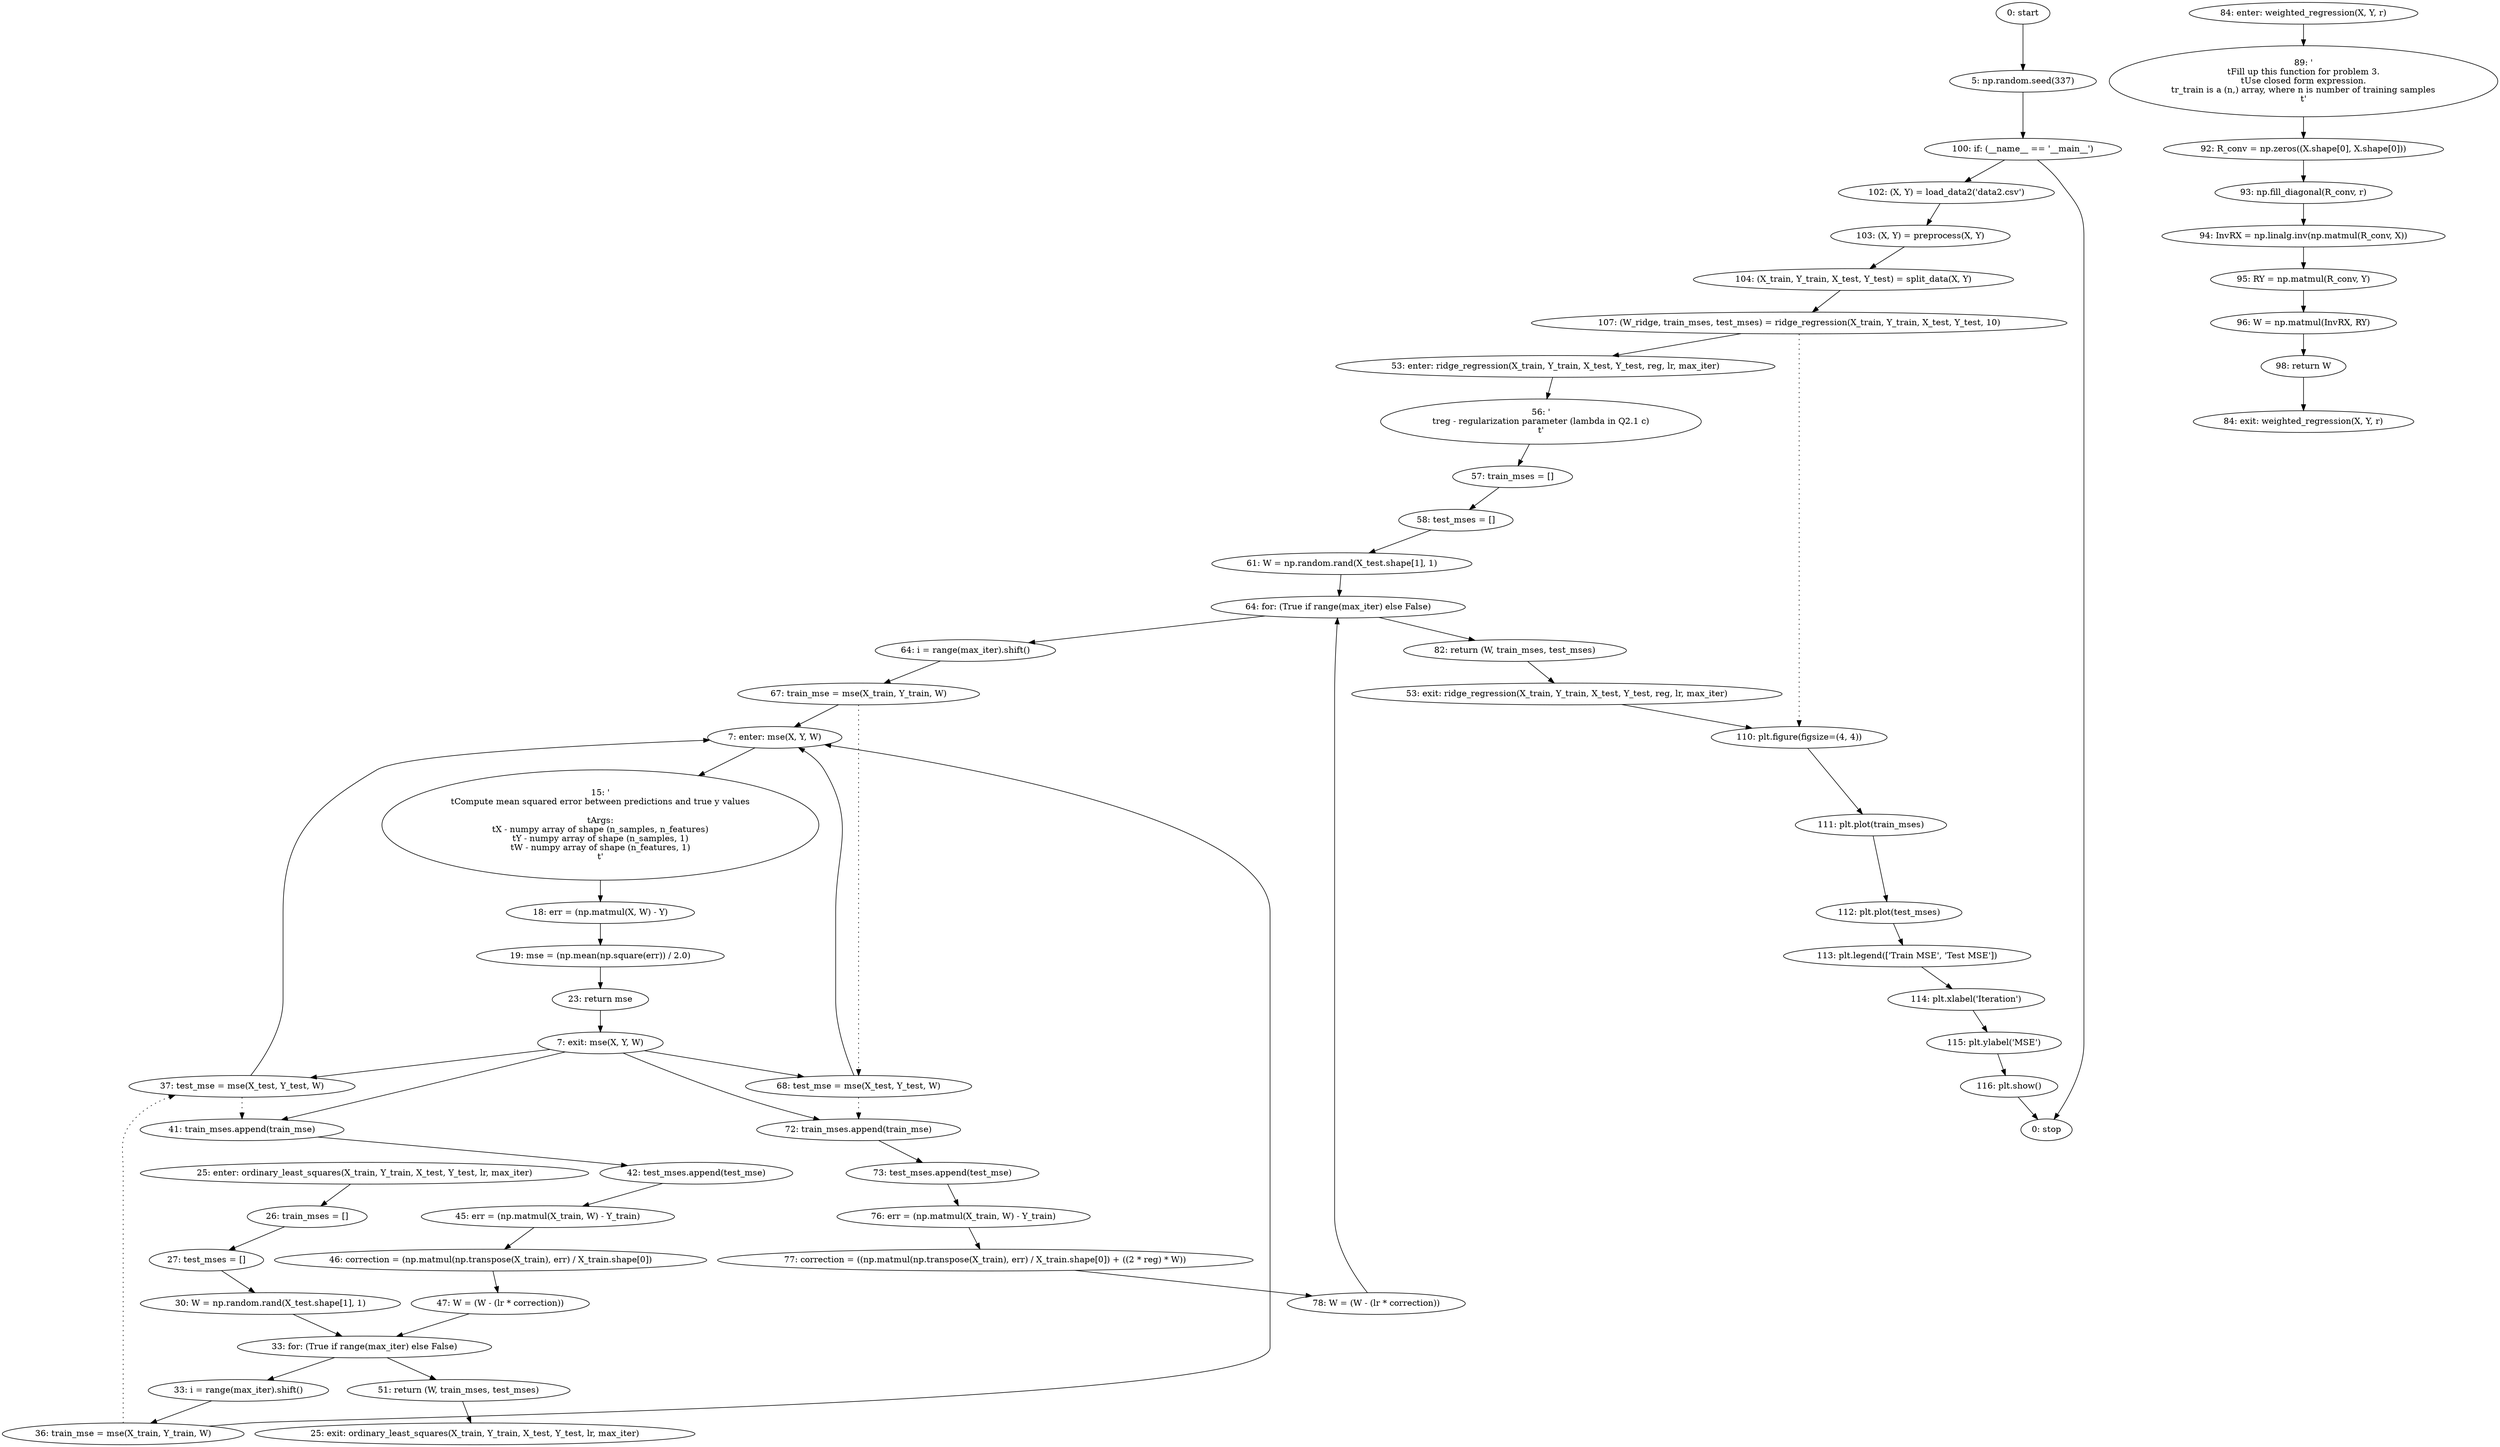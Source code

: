 strict digraph "" {
	node [label="\N"];
	0	 [label="0: start"];
	1	 [label="5: np.random.seed(337)"];
	0 -> 1;
	48	 [label="100: if: (__name__ == '__main__')"];
	1 -> 48;
	49	 [label="102: (X, Y) = load_data2('data2.csv')"];
	48 -> 49;
	60	 [label="0: stop"];
	48 -> 60;
	2	 [label="7: enter: mse(X, Y, W)"];
	4	 [label="15: '\n\tCompute mean squared error between predictions and true y values\n\n\tArgs:\n\tX - numpy array of shape (n_samples, n_features)\n\tY \
- numpy array of shape (n_samples, 1)\n\tW - numpy array of shape (n_features, 1)\n\t'"];
	2 -> 4;
	5	 [label="18: err = (np.matmul(X, W) - Y)"];
	4 -> 5;
	15	 [label="36: train_mse = mse(X_train, Y_train, W)"];
	15 -> 2;
	16	 [label="37: test_mse = mse(X_test, Y_test, W)"];
	15 -> 16	 [style=dotted,
		weight=100];
	16 -> 2;
	17	 [label="41: train_mses.append(train_mse)"];
	16 -> 17	 [style=dotted,
		weight=100];
	18	 [label="42: test_mses.append(test_mse)"];
	17 -> 18;
	31	 [label="67: train_mse = mse(X_train, Y_train, W)"];
	31 -> 2;
	32	 [label="68: test_mse = mse(X_test, Y_test, W)"];
	31 -> 32	 [style=dotted,
		weight=100];
	32 -> 2;
	33	 [label="72: train_mses.append(train_mse)"];
	32 -> 33	 [style=dotted,
		weight=100];
	34	 [label="73: test_mses.append(test_mse)"];
	33 -> 34;
	3	 [label="7: exit: mse(X, Y, W)"];
	3 -> 16;
	3 -> 17;
	3 -> 32;
	3 -> 33;
	7	 [label="23: return mse"];
	7 -> 3;
	6	 [label="19: mse = (np.mean(np.square(err)) / 2.0)"];
	5 -> 6;
	6 -> 7;
	8	 [label="25: enter: ordinary_least_squares(X_train, Y_train, X_test, Y_test, lr, max_iter)"];
	10	 [label="26: train_mses = []"];
	8 -> 10;
	11	 [label="27: test_mses = []"];
	10 -> 11;
	9	 [label="25: exit: ordinary_least_squares(X_train, Y_train, X_test, Y_test, lr, max_iter)"];
	22	 [label="51: return (W, train_mses, test_mses)"];
	22 -> 9;
	12	 [label="30: W = np.random.rand(X_test.shape[1], 1)"];
	11 -> 12;
	13	 [label="33: for: (True if range(max_iter) else False)"];
	12 -> 13;
	13 -> 22;
	14	 [label="33: i = range(max_iter).shift()"];
	13 -> 14;
	14 -> 15;
	21	 [label="47: W = (W - (lr * correction))"];
	21 -> 13;
	19	 [label="45: err = (np.matmul(X_train, W) - Y_train)"];
	18 -> 19;
	20	 [label="46: correction = (np.matmul(np.transpose(X_train), err) / X_train.shape[0])"];
	19 -> 20;
	20 -> 21;
	23	 [label="53: enter: ridge_regression(X_train, Y_train, X_test, Y_test, reg, lr, max_iter)"];
	25	 [label="56: '\n\treg - regularization parameter (lambda in Q2.1 c)\n\t'"];
	23 -> 25;
	26	 [label="57: train_mses = []"];
	25 -> 26;
	52	 [label="107: (W_ridge, train_mses, test_mses) = ridge_regression(X_train, Y_train, X_test, Y_test, 10)"];
	52 -> 23;
	53	 [label="110: plt.figure(figsize=(4, 4))"];
	52 -> 53	 [style=dotted,
		weight=100];
	54	 [label="111: plt.plot(train_mses)"];
	53 -> 54;
	24	 [label="53: exit: ridge_regression(X_train, Y_train, X_test, Y_test, reg, lr, max_iter)"];
	24 -> 53;
	38	 [label="82: return (W, train_mses, test_mses)"];
	38 -> 24;
	27	 [label="58: test_mses = []"];
	26 -> 27;
	28	 [label="61: W = np.random.rand(X_test.shape[1], 1)"];
	27 -> 28;
	29	 [label="64: for: (True if range(max_iter) else False)"];
	28 -> 29;
	29 -> 38;
	30	 [label="64: i = range(max_iter).shift()"];
	29 -> 30;
	30 -> 31;
	37	 [label="78: W = (W - (lr * correction))"];
	37 -> 29;
	35	 [label="76: err = (np.matmul(X_train, W) - Y_train)"];
	34 -> 35;
	36	 [label="77: correction = ((np.matmul(np.transpose(X_train), err) / X_train.shape[0]) + ((2 * reg) * W))"];
	35 -> 36;
	36 -> 37;
	39	 [label="84: enter: weighted_regression(X, Y, r)"];
	41	 [label="89: '\n\tFill up this function for problem 3.\n\tUse closed form expression.\n\tr_train is a (n,) array, where n is number of training \
samples\n\t'"];
	39 -> 41;
	42	 [label="92: R_conv = np.zeros((X.shape[0], X.shape[0]))"];
	41 -> 42;
	40	 [label="84: exit: weighted_regression(X, Y, r)"];
	47	 [label="98: return W"];
	47 -> 40;
	43	 [label="93: np.fill_diagonal(R_conv, r)"];
	42 -> 43;
	44	 [label="94: InvRX = np.linalg.inv(np.matmul(R_conv, X))"];
	43 -> 44;
	45	 [label="95: RY = np.matmul(R_conv, Y)"];
	44 -> 45;
	46	 [label="96: W = np.matmul(InvRX, RY)"];
	45 -> 46;
	46 -> 47;
	50	 [label="103: (X, Y) = preprocess(X, Y)"];
	49 -> 50;
	51	 [label="104: (X_train, Y_train, X_test, Y_test) = split_data(X, Y)"];
	50 -> 51;
	51 -> 52;
	55	 [label="112: plt.plot(test_mses)"];
	54 -> 55;
	56	 [label="113: plt.legend(['Train MSE', 'Test MSE'])"];
	55 -> 56;
	57	 [label="114: plt.xlabel('Iteration')"];
	56 -> 57;
	58	 [label="115: plt.ylabel('MSE')"];
	57 -> 58;
	59	 [label="116: plt.show()"];
	58 -> 59;
	59 -> 60;
}

